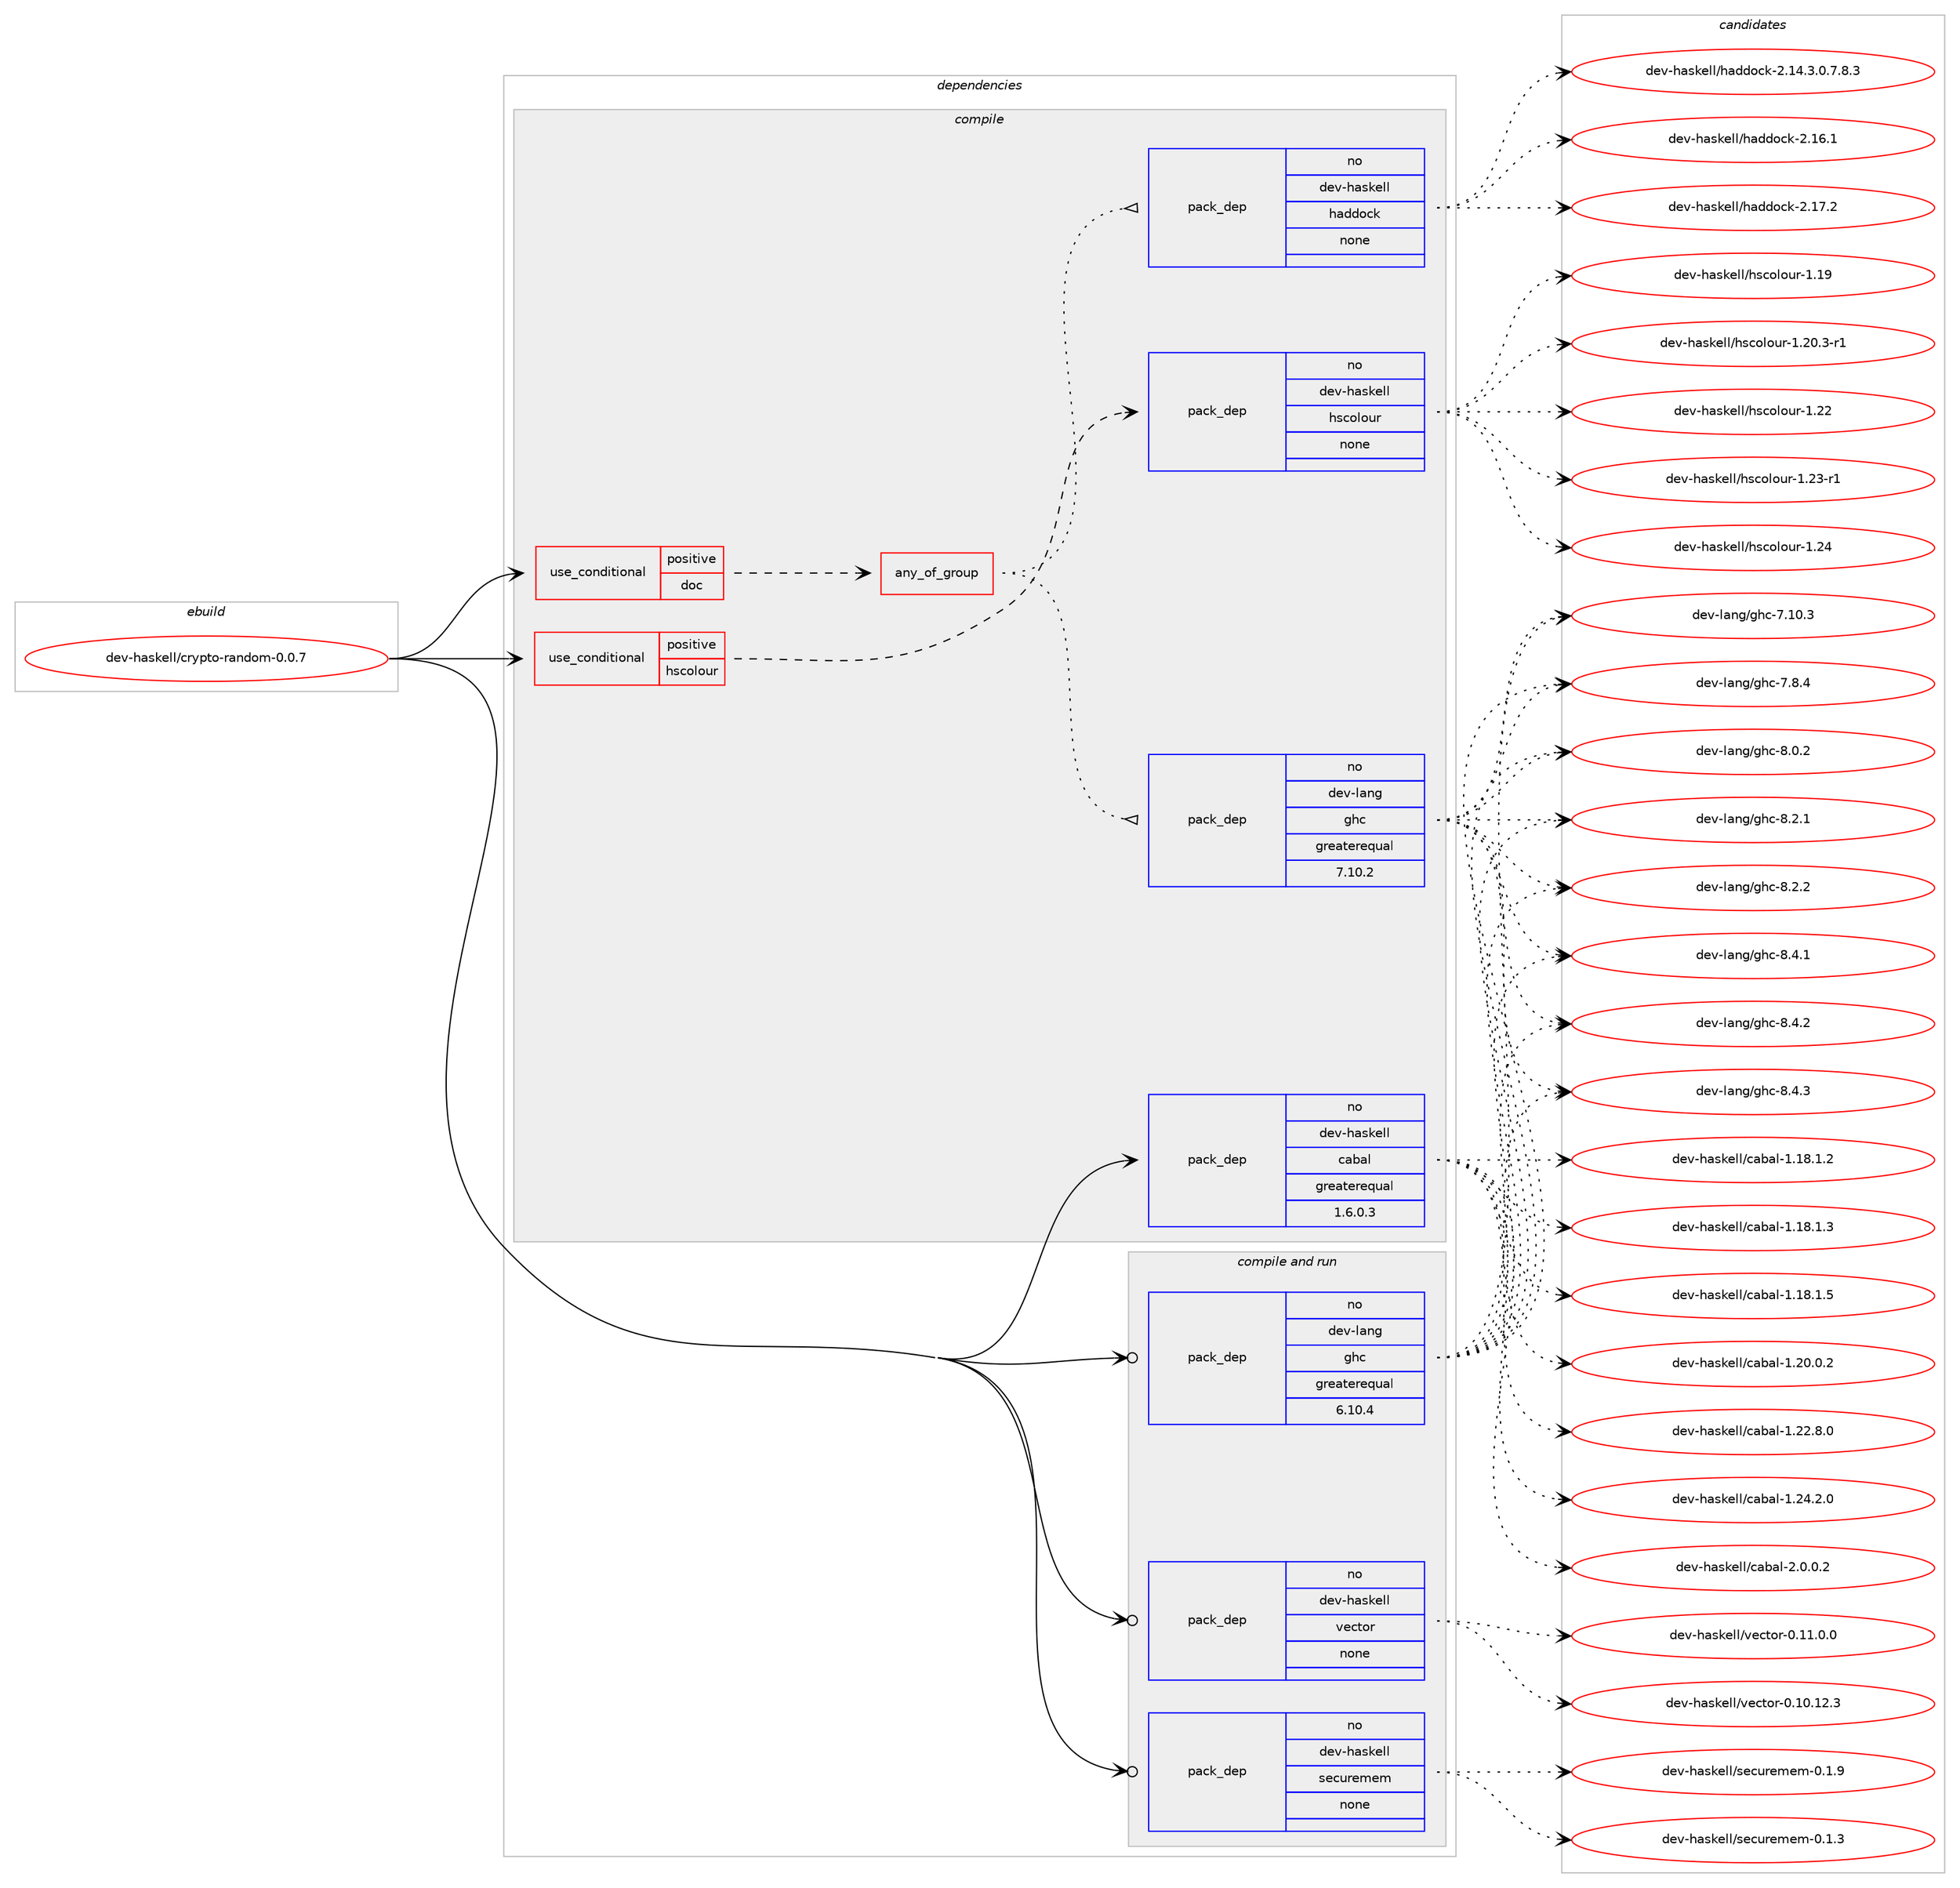 digraph prolog {

# *************
# Graph options
# *************

newrank=true;
concentrate=true;
compound=true;
graph [rankdir=LR,fontname=Helvetica,fontsize=10,ranksep=1.5];#, ranksep=2.5, nodesep=0.2];
edge  [arrowhead=vee];
node  [fontname=Helvetica,fontsize=10];

# **********
# The ebuild
# **********

subgraph cluster_leftcol {
color=gray;
rank=same;
label=<<i>ebuild</i>>;
id [label="dev-haskell/crypto-random-0.0.7", color=red, width=4, href="../dev-haskell/crypto-random-0.0.7.svg"];
}

# ****************
# The dependencies
# ****************

subgraph cluster_midcol {
color=gray;
label=<<i>dependencies</i>>;
subgraph cluster_compile {
fillcolor="#eeeeee";
style=filled;
label=<<i>compile</i>>;
subgraph cond359212 {
dependency1330272 [label=<<TABLE BORDER="0" CELLBORDER="1" CELLSPACING="0" CELLPADDING="4"><TR><TD ROWSPAN="3" CELLPADDING="10">use_conditional</TD></TR><TR><TD>positive</TD></TR><TR><TD>doc</TD></TR></TABLE>>, shape=none, color=red];
subgraph any20744 {
dependency1330273 [label=<<TABLE BORDER="0" CELLBORDER="1" CELLSPACING="0" CELLPADDING="4"><TR><TD CELLPADDING="10">any_of_group</TD></TR></TABLE>>, shape=none, color=red];subgraph pack949764 {
dependency1330274 [label=<<TABLE BORDER="0" CELLBORDER="1" CELLSPACING="0" CELLPADDING="4" WIDTH="220"><TR><TD ROWSPAN="6" CELLPADDING="30">pack_dep</TD></TR><TR><TD WIDTH="110">no</TD></TR><TR><TD>dev-haskell</TD></TR><TR><TD>haddock</TD></TR><TR><TD>none</TD></TR><TR><TD></TD></TR></TABLE>>, shape=none, color=blue];
}
dependency1330273:e -> dependency1330274:w [weight=20,style="dotted",arrowhead="oinv"];
subgraph pack949765 {
dependency1330275 [label=<<TABLE BORDER="0" CELLBORDER="1" CELLSPACING="0" CELLPADDING="4" WIDTH="220"><TR><TD ROWSPAN="6" CELLPADDING="30">pack_dep</TD></TR><TR><TD WIDTH="110">no</TD></TR><TR><TD>dev-lang</TD></TR><TR><TD>ghc</TD></TR><TR><TD>greaterequal</TD></TR><TR><TD>7.10.2</TD></TR></TABLE>>, shape=none, color=blue];
}
dependency1330273:e -> dependency1330275:w [weight=20,style="dotted",arrowhead="oinv"];
}
dependency1330272:e -> dependency1330273:w [weight=20,style="dashed",arrowhead="vee"];
}
id:e -> dependency1330272:w [weight=20,style="solid",arrowhead="vee"];
subgraph cond359213 {
dependency1330276 [label=<<TABLE BORDER="0" CELLBORDER="1" CELLSPACING="0" CELLPADDING="4"><TR><TD ROWSPAN="3" CELLPADDING="10">use_conditional</TD></TR><TR><TD>positive</TD></TR><TR><TD>hscolour</TD></TR></TABLE>>, shape=none, color=red];
subgraph pack949766 {
dependency1330277 [label=<<TABLE BORDER="0" CELLBORDER="1" CELLSPACING="0" CELLPADDING="4" WIDTH="220"><TR><TD ROWSPAN="6" CELLPADDING="30">pack_dep</TD></TR><TR><TD WIDTH="110">no</TD></TR><TR><TD>dev-haskell</TD></TR><TR><TD>hscolour</TD></TR><TR><TD>none</TD></TR><TR><TD></TD></TR></TABLE>>, shape=none, color=blue];
}
dependency1330276:e -> dependency1330277:w [weight=20,style="dashed",arrowhead="vee"];
}
id:e -> dependency1330276:w [weight=20,style="solid",arrowhead="vee"];
subgraph pack949767 {
dependency1330278 [label=<<TABLE BORDER="0" CELLBORDER="1" CELLSPACING="0" CELLPADDING="4" WIDTH="220"><TR><TD ROWSPAN="6" CELLPADDING="30">pack_dep</TD></TR><TR><TD WIDTH="110">no</TD></TR><TR><TD>dev-haskell</TD></TR><TR><TD>cabal</TD></TR><TR><TD>greaterequal</TD></TR><TR><TD>1.6.0.3</TD></TR></TABLE>>, shape=none, color=blue];
}
id:e -> dependency1330278:w [weight=20,style="solid",arrowhead="vee"];
}
subgraph cluster_compileandrun {
fillcolor="#eeeeee";
style=filled;
label=<<i>compile and run</i>>;
subgraph pack949768 {
dependency1330279 [label=<<TABLE BORDER="0" CELLBORDER="1" CELLSPACING="0" CELLPADDING="4" WIDTH="220"><TR><TD ROWSPAN="6" CELLPADDING="30">pack_dep</TD></TR><TR><TD WIDTH="110">no</TD></TR><TR><TD>dev-haskell</TD></TR><TR><TD>securemem</TD></TR><TR><TD>none</TD></TR><TR><TD></TD></TR></TABLE>>, shape=none, color=blue];
}
id:e -> dependency1330279:w [weight=20,style="solid",arrowhead="odotvee"];
subgraph pack949769 {
dependency1330280 [label=<<TABLE BORDER="0" CELLBORDER="1" CELLSPACING="0" CELLPADDING="4" WIDTH="220"><TR><TD ROWSPAN="6" CELLPADDING="30">pack_dep</TD></TR><TR><TD WIDTH="110">no</TD></TR><TR><TD>dev-haskell</TD></TR><TR><TD>vector</TD></TR><TR><TD>none</TD></TR><TR><TD></TD></TR></TABLE>>, shape=none, color=blue];
}
id:e -> dependency1330280:w [weight=20,style="solid",arrowhead="odotvee"];
subgraph pack949770 {
dependency1330281 [label=<<TABLE BORDER="0" CELLBORDER="1" CELLSPACING="0" CELLPADDING="4" WIDTH="220"><TR><TD ROWSPAN="6" CELLPADDING="30">pack_dep</TD></TR><TR><TD WIDTH="110">no</TD></TR><TR><TD>dev-lang</TD></TR><TR><TD>ghc</TD></TR><TR><TD>greaterequal</TD></TR><TR><TD>6.10.4</TD></TR></TABLE>>, shape=none, color=blue];
}
id:e -> dependency1330281:w [weight=20,style="solid",arrowhead="odotvee"];
}
subgraph cluster_run {
fillcolor="#eeeeee";
style=filled;
label=<<i>run</i>>;
}
}

# **************
# The candidates
# **************

subgraph cluster_choices {
rank=same;
color=gray;
label=<<i>candidates</i>>;

subgraph choice949764 {
color=black;
nodesep=1;
choice1001011184510497115107101108108471049710010011199107455046495246514648465546564651 [label="dev-haskell/haddock-2.14.3.0.7.8.3", color=red, width=4,href="../dev-haskell/haddock-2.14.3.0.7.8.3.svg"];
choice100101118451049711510710110810847104971001001119910745504649544649 [label="dev-haskell/haddock-2.16.1", color=red, width=4,href="../dev-haskell/haddock-2.16.1.svg"];
choice100101118451049711510710110810847104971001001119910745504649554650 [label="dev-haskell/haddock-2.17.2", color=red, width=4,href="../dev-haskell/haddock-2.17.2.svg"];
dependency1330274:e -> choice1001011184510497115107101108108471049710010011199107455046495246514648465546564651:w [style=dotted,weight="100"];
dependency1330274:e -> choice100101118451049711510710110810847104971001001119910745504649544649:w [style=dotted,weight="100"];
dependency1330274:e -> choice100101118451049711510710110810847104971001001119910745504649554650:w [style=dotted,weight="100"];
}
subgraph choice949765 {
color=black;
nodesep=1;
choice1001011184510897110103471031049945554649484651 [label="dev-lang/ghc-7.10.3", color=red, width=4,href="../dev-lang/ghc-7.10.3.svg"];
choice10010111845108971101034710310499455546564652 [label="dev-lang/ghc-7.8.4", color=red, width=4,href="../dev-lang/ghc-7.8.4.svg"];
choice10010111845108971101034710310499455646484650 [label="dev-lang/ghc-8.0.2", color=red, width=4,href="../dev-lang/ghc-8.0.2.svg"];
choice10010111845108971101034710310499455646504649 [label="dev-lang/ghc-8.2.1", color=red, width=4,href="../dev-lang/ghc-8.2.1.svg"];
choice10010111845108971101034710310499455646504650 [label="dev-lang/ghc-8.2.2", color=red, width=4,href="../dev-lang/ghc-8.2.2.svg"];
choice10010111845108971101034710310499455646524649 [label="dev-lang/ghc-8.4.1", color=red, width=4,href="../dev-lang/ghc-8.4.1.svg"];
choice10010111845108971101034710310499455646524650 [label="dev-lang/ghc-8.4.2", color=red, width=4,href="../dev-lang/ghc-8.4.2.svg"];
choice10010111845108971101034710310499455646524651 [label="dev-lang/ghc-8.4.3", color=red, width=4,href="../dev-lang/ghc-8.4.3.svg"];
dependency1330275:e -> choice1001011184510897110103471031049945554649484651:w [style=dotted,weight="100"];
dependency1330275:e -> choice10010111845108971101034710310499455546564652:w [style=dotted,weight="100"];
dependency1330275:e -> choice10010111845108971101034710310499455646484650:w [style=dotted,weight="100"];
dependency1330275:e -> choice10010111845108971101034710310499455646504649:w [style=dotted,weight="100"];
dependency1330275:e -> choice10010111845108971101034710310499455646504650:w [style=dotted,weight="100"];
dependency1330275:e -> choice10010111845108971101034710310499455646524649:w [style=dotted,weight="100"];
dependency1330275:e -> choice10010111845108971101034710310499455646524650:w [style=dotted,weight="100"];
dependency1330275:e -> choice10010111845108971101034710310499455646524651:w [style=dotted,weight="100"];
}
subgraph choice949766 {
color=black;
nodesep=1;
choice100101118451049711510710110810847104115991111081111171144549464957 [label="dev-haskell/hscolour-1.19", color=red, width=4,href="../dev-haskell/hscolour-1.19.svg"];
choice10010111845104971151071011081084710411599111108111117114454946504846514511449 [label="dev-haskell/hscolour-1.20.3-r1", color=red, width=4,href="../dev-haskell/hscolour-1.20.3-r1.svg"];
choice100101118451049711510710110810847104115991111081111171144549465050 [label="dev-haskell/hscolour-1.22", color=red, width=4,href="../dev-haskell/hscolour-1.22.svg"];
choice1001011184510497115107101108108471041159911110811111711445494650514511449 [label="dev-haskell/hscolour-1.23-r1", color=red, width=4,href="../dev-haskell/hscolour-1.23-r1.svg"];
choice100101118451049711510710110810847104115991111081111171144549465052 [label="dev-haskell/hscolour-1.24", color=red, width=4,href="../dev-haskell/hscolour-1.24.svg"];
dependency1330277:e -> choice100101118451049711510710110810847104115991111081111171144549464957:w [style=dotted,weight="100"];
dependency1330277:e -> choice10010111845104971151071011081084710411599111108111117114454946504846514511449:w [style=dotted,weight="100"];
dependency1330277:e -> choice100101118451049711510710110810847104115991111081111171144549465050:w [style=dotted,weight="100"];
dependency1330277:e -> choice1001011184510497115107101108108471041159911110811111711445494650514511449:w [style=dotted,weight="100"];
dependency1330277:e -> choice100101118451049711510710110810847104115991111081111171144549465052:w [style=dotted,weight="100"];
}
subgraph choice949767 {
color=black;
nodesep=1;
choice10010111845104971151071011081084799979897108454946495646494650 [label="dev-haskell/cabal-1.18.1.2", color=red, width=4,href="../dev-haskell/cabal-1.18.1.2.svg"];
choice10010111845104971151071011081084799979897108454946495646494651 [label="dev-haskell/cabal-1.18.1.3", color=red, width=4,href="../dev-haskell/cabal-1.18.1.3.svg"];
choice10010111845104971151071011081084799979897108454946495646494653 [label="dev-haskell/cabal-1.18.1.5", color=red, width=4,href="../dev-haskell/cabal-1.18.1.5.svg"];
choice10010111845104971151071011081084799979897108454946504846484650 [label="dev-haskell/cabal-1.20.0.2", color=red, width=4,href="../dev-haskell/cabal-1.20.0.2.svg"];
choice10010111845104971151071011081084799979897108454946505046564648 [label="dev-haskell/cabal-1.22.8.0", color=red, width=4,href="../dev-haskell/cabal-1.22.8.0.svg"];
choice10010111845104971151071011081084799979897108454946505246504648 [label="dev-haskell/cabal-1.24.2.0", color=red, width=4,href="../dev-haskell/cabal-1.24.2.0.svg"];
choice100101118451049711510710110810847999798971084550464846484650 [label="dev-haskell/cabal-2.0.0.2", color=red, width=4,href="../dev-haskell/cabal-2.0.0.2.svg"];
dependency1330278:e -> choice10010111845104971151071011081084799979897108454946495646494650:w [style=dotted,weight="100"];
dependency1330278:e -> choice10010111845104971151071011081084799979897108454946495646494651:w [style=dotted,weight="100"];
dependency1330278:e -> choice10010111845104971151071011081084799979897108454946495646494653:w [style=dotted,weight="100"];
dependency1330278:e -> choice10010111845104971151071011081084799979897108454946504846484650:w [style=dotted,weight="100"];
dependency1330278:e -> choice10010111845104971151071011081084799979897108454946505046564648:w [style=dotted,weight="100"];
dependency1330278:e -> choice10010111845104971151071011081084799979897108454946505246504648:w [style=dotted,weight="100"];
dependency1330278:e -> choice100101118451049711510710110810847999798971084550464846484650:w [style=dotted,weight="100"];
}
subgraph choice949768 {
color=black;
nodesep=1;
choice10010111845104971151071011081084711510199117114101109101109454846494651 [label="dev-haskell/securemem-0.1.3", color=red, width=4,href="../dev-haskell/securemem-0.1.3.svg"];
choice10010111845104971151071011081084711510199117114101109101109454846494657 [label="dev-haskell/securemem-0.1.9", color=red, width=4,href="../dev-haskell/securemem-0.1.9.svg"];
dependency1330279:e -> choice10010111845104971151071011081084711510199117114101109101109454846494651:w [style=dotted,weight="100"];
dependency1330279:e -> choice10010111845104971151071011081084711510199117114101109101109454846494657:w [style=dotted,weight="100"];
}
subgraph choice949769 {
color=black;
nodesep=1;
choice1001011184510497115107101108108471181019911611111445484649484649504651 [label="dev-haskell/vector-0.10.12.3", color=red, width=4,href="../dev-haskell/vector-0.10.12.3.svg"];
choice10010111845104971151071011081084711810199116111114454846494946484648 [label="dev-haskell/vector-0.11.0.0", color=red, width=4,href="../dev-haskell/vector-0.11.0.0.svg"];
dependency1330280:e -> choice1001011184510497115107101108108471181019911611111445484649484649504651:w [style=dotted,weight="100"];
dependency1330280:e -> choice10010111845104971151071011081084711810199116111114454846494946484648:w [style=dotted,weight="100"];
}
subgraph choice949770 {
color=black;
nodesep=1;
choice1001011184510897110103471031049945554649484651 [label="dev-lang/ghc-7.10.3", color=red, width=4,href="../dev-lang/ghc-7.10.3.svg"];
choice10010111845108971101034710310499455546564652 [label="dev-lang/ghc-7.8.4", color=red, width=4,href="../dev-lang/ghc-7.8.4.svg"];
choice10010111845108971101034710310499455646484650 [label="dev-lang/ghc-8.0.2", color=red, width=4,href="../dev-lang/ghc-8.0.2.svg"];
choice10010111845108971101034710310499455646504649 [label="dev-lang/ghc-8.2.1", color=red, width=4,href="../dev-lang/ghc-8.2.1.svg"];
choice10010111845108971101034710310499455646504650 [label="dev-lang/ghc-8.2.2", color=red, width=4,href="../dev-lang/ghc-8.2.2.svg"];
choice10010111845108971101034710310499455646524649 [label="dev-lang/ghc-8.4.1", color=red, width=4,href="../dev-lang/ghc-8.4.1.svg"];
choice10010111845108971101034710310499455646524650 [label="dev-lang/ghc-8.4.2", color=red, width=4,href="../dev-lang/ghc-8.4.2.svg"];
choice10010111845108971101034710310499455646524651 [label="dev-lang/ghc-8.4.3", color=red, width=4,href="../dev-lang/ghc-8.4.3.svg"];
dependency1330281:e -> choice1001011184510897110103471031049945554649484651:w [style=dotted,weight="100"];
dependency1330281:e -> choice10010111845108971101034710310499455546564652:w [style=dotted,weight="100"];
dependency1330281:e -> choice10010111845108971101034710310499455646484650:w [style=dotted,weight="100"];
dependency1330281:e -> choice10010111845108971101034710310499455646504649:w [style=dotted,weight="100"];
dependency1330281:e -> choice10010111845108971101034710310499455646504650:w [style=dotted,weight="100"];
dependency1330281:e -> choice10010111845108971101034710310499455646524649:w [style=dotted,weight="100"];
dependency1330281:e -> choice10010111845108971101034710310499455646524650:w [style=dotted,weight="100"];
dependency1330281:e -> choice10010111845108971101034710310499455646524651:w [style=dotted,weight="100"];
}
}

}
